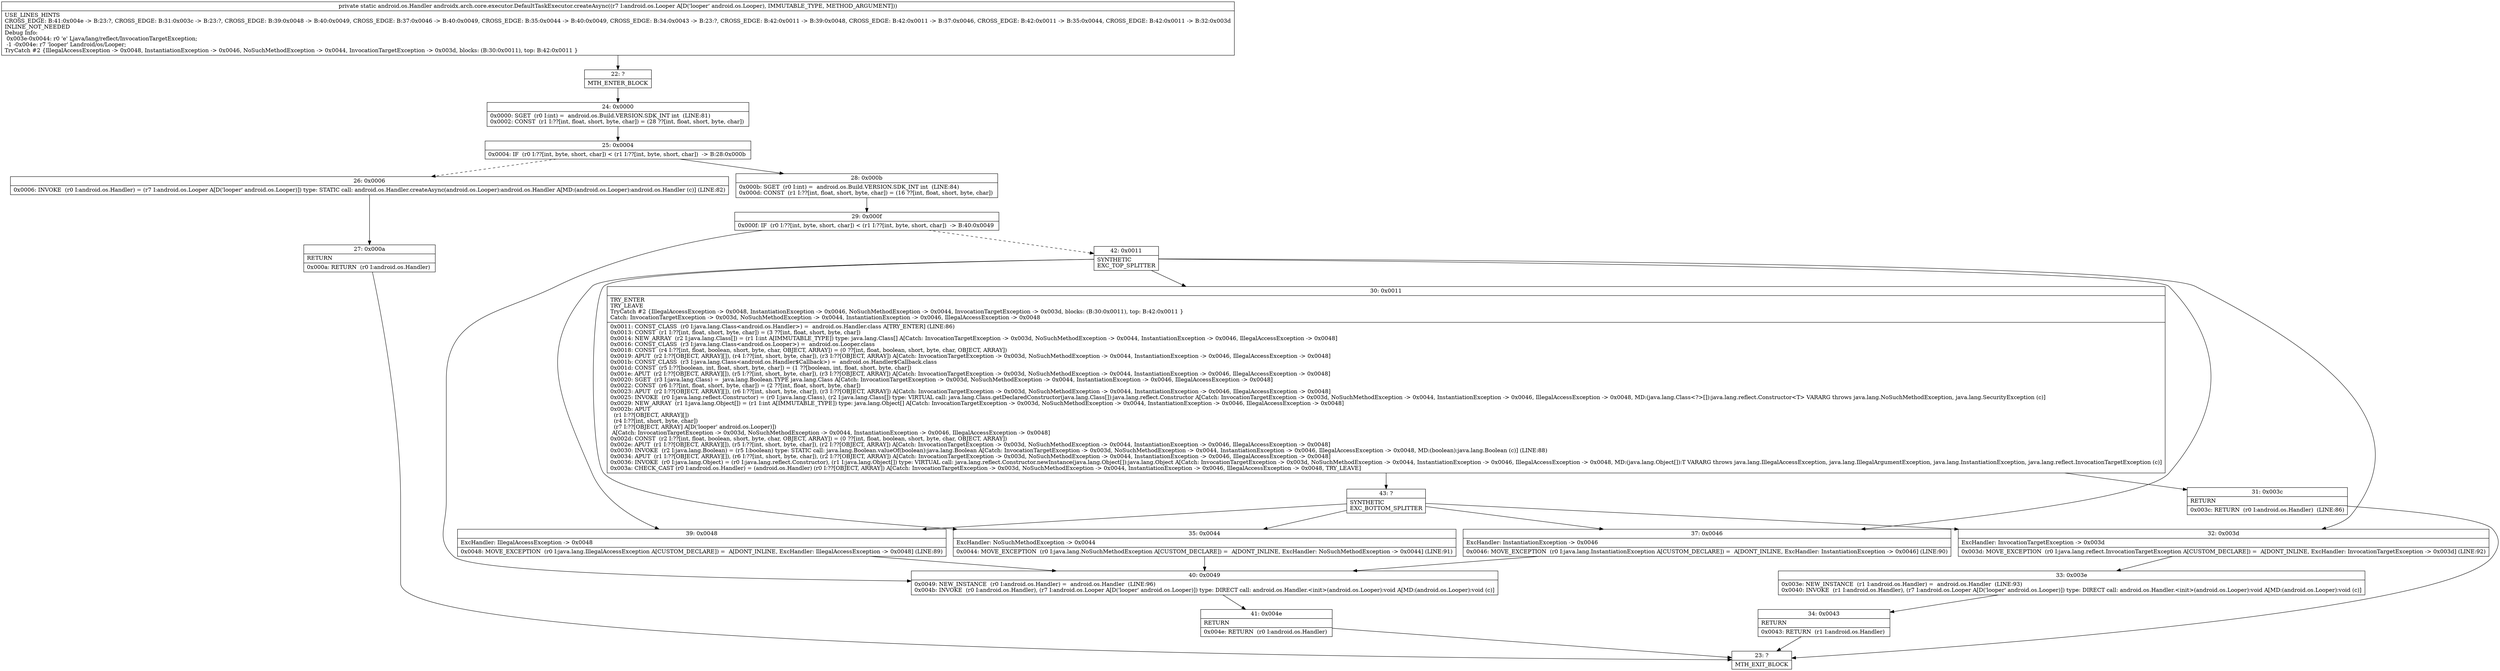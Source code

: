 digraph "CFG forandroidx.arch.core.executor.DefaultTaskExecutor.createAsync(Landroid\/os\/Looper;)Landroid\/os\/Handler;" {
Node_22 [shape=record,label="{22\:\ ?|MTH_ENTER_BLOCK\l}"];
Node_24 [shape=record,label="{24\:\ 0x0000|0x0000: SGET  (r0 I:int) =  android.os.Build.VERSION.SDK_INT int  (LINE:81)\l0x0002: CONST  (r1 I:??[int, float, short, byte, char]) = (28 ??[int, float, short, byte, char]) \l}"];
Node_25 [shape=record,label="{25\:\ 0x0004|0x0004: IF  (r0 I:??[int, byte, short, char]) \< (r1 I:??[int, byte, short, char])  \-\> B:28:0x000b \l}"];
Node_26 [shape=record,label="{26\:\ 0x0006|0x0006: INVOKE  (r0 I:android.os.Handler) = (r7 I:android.os.Looper A[D('looper' android.os.Looper)]) type: STATIC call: android.os.Handler.createAsync(android.os.Looper):android.os.Handler A[MD:(android.os.Looper):android.os.Handler (c)] (LINE:82)\l}"];
Node_27 [shape=record,label="{27\:\ 0x000a|RETURN\l|0x000a: RETURN  (r0 I:android.os.Handler) \l}"];
Node_23 [shape=record,label="{23\:\ ?|MTH_EXIT_BLOCK\l}"];
Node_28 [shape=record,label="{28\:\ 0x000b|0x000b: SGET  (r0 I:int) =  android.os.Build.VERSION.SDK_INT int  (LINE:84)\l0x000d: CONST  (r1 I:??[int, float, short, byte, char]) = (16 ??[int, float, short, byte, char]) \l}"];
Node_29 [shape=record,label="{29\:\ 0x000f|0x000f: IF  (r0 I:??[int, byte, short, char]) \< (r1 I:??[int, byte, short, char])  \-\> B:40:0x0049 \l}"];
Node_40 [shape=record,label="{40\:\ 0x0049|0x0049: NEW_INSTANCE  (r0 I:android.os.Handler) =  android.os.Handler  (LINE:96)\l0x004b: INVOKE  (r0 I:android.os.Handler), (r7 I:android.os.Looper A[D('looper' android.os.Looper)]) type: DIRECT call: android.os.Handler.\<init\>(android.os.Looper):void A[MD:(android.os.Looper):void (c)]\l}"];
Node_41 [shape=record,label="{41\:\ 0x004e|RETURN\l|0x004e: RETURN  (r0 I:android.os.Handler) \l}"];
Node_42 [shape=record,label="{42\:\ 0x0011|SYNTHETIC\lEXC_TOP_SPLITTER\l}"];
Node_30 [shape=record,label="{30\:\ 0x0011|TRY_ENTER\lTRY_LEAVE\lTryCatch #2 \{IllegalAccessException \-\> 0x0048, InstantiationException \-\> 0x0046, NoSuchMethodException \-\> 0x0044, InvocationTargetException \-\> 0x003d, blocks: (B:30:0x0011), top: B:42:0x0011 \}\lCatch: InvocationTargetException \-\> 0x003d, NoSuchMethodException \-\> 0x0044, InstantiationException \-\> 0x0046, IllegalAccessException \-\> 0x0048\l|0x0011: CONST_CLASS  (r0 I:java.lang.Class\<android.os.Handler\>) =  android.os.Handler.class A[TRY_ENTER] (LINE:86)\l0x0013: CONST  (r1 I:??[int, float, short, byte, char]) = (3 ??[int, float, short, byte, char]) \l0x0014: NEW_ARRAY  (r2 I:java.lang.Class[]) = (r1 I:int A[IMMUTABLE_TYPE]) type: java.lang.Class[] A[Catch: InvocationTargetException \-\> 0x003d, NoSuchMethodException \-\> 0x0044, InstantiationException \-\> 0x0046, IllegalAccessException \-\> 0x0048]\l0x0016: CONST_CLASS  (r3 I:java.lang.Class\<android.os.Looper\>) =  android.os.Looper.class \l0x0018: CONST  (r4 I:??[int, float, boolean, short, byte, char, OBJECT, ARRAY]) = (0 ??[int, float, boolean, short, byte, char, OBJECT, ARRAY]) \l0x0019: APUT  (r2 I:??[OBJECT, ARRAY][]), (r4 I:??[int, short, byte, char]), (r3 I:??[OBJECT, ARRAY]) A[Catch: InvocationTargetException \-\> 0x003d, NoSuchMethodException \-\> 0x0044, InstantiationException \-\> 0x0046, IllegalAccessException \-\> 0x0048]\l0x001b: CONST_CLASS  (r3 I:java.lang.Class\<android.os.Handler$Callback\>) =  android.os.Handler$Callback.class \l0x001d: CONST  (r5 I:??[boolean, int, float, short, byte, char]) = (1 ??[boolean, int, float, short, byte, char]) \l0x001e: APUT  (r2 I:??[OBJECT, ARRAY][]), (r5 I:??[int, short, byte, char]), (r3 I:??[OBJECT, ARRAY]) A[Catch: InvocationTargetException \-\> 0x003d, NoSuchMethodException \-\> 0x0044, InstantiationException \-\> 0x0046, IllegalAccessException \-\> 0x0048]\l0x0020: SGET  (r3 I:java.lang.Class) =  java.lang.Boolean.TYPE java.lang.Class A[Catch: InvocationTargetException \-\> 0x003d, NoSuchMethodException \-\> 0x0044, InstantiationException \-\> 0x0046, IllegalAccessException \-\> 0x0048]\l0x0022: CONST  (r6 I:??[int, float, short, byte, char]) = (2 ??[int, float, short, byte, char]) \l0x0023: APUT  (r2 I:??[OBJECT, ARRAY][]), (r6 I:??[int, short, byte, char]), (r3 I:??[OBJECT, ARRAY]) A[Catch: InvocationTargetException \-\> 0x003d, NoSuchMethodException \-\> 0x0044, InstantiationException \-\> 0x0046, IllegalAccessException \-\> 0x0048]\l0x0025: INVOKE  (r0 I:java.lang.reflect.Constructor) = (r0 I:java.lang.Class), (r2 I:java.lang.Class[]) type: VIRTUAL call: java.lang.Class.getDeclaredConstructor(java.lang.Class[]):java.lang.reflect.Constructor A[Catch: InvocationTargetException \-\> 0x003d, NoSuchMethodException \-\> 0x0044, InstantiationException \-\> 0x0046, IllegalAccessException \-\> 0x0048, MD:(java.lang.Class\<?\>[]):java.lang.reflect.Constructor\<T\> VARARG throws java.lang.NoSuchMethodException, java.lang.SecurityException (c)]\l0x0029: NEW_ARRAY  (r1 I:java.lang.Object[]) = (r1 I:int A[IMMUTABLE_TYPE]) type: java.lang.Object[] A[Catch: InvocationTargetException \-\> 0x003d, NoSuchMethodException \-\> 0x0044, InstantiationException \-\> 0x0046, IllegalAccessException \-\> 0x0048]\l0x002b: APUT  \l  (r1 I:??[OBJECT, ARRAY][])\l  (r4 I:??[int, short, byte, char])\l  (r7 I:??[OBJECT, ARRAY] A[D('looper' android.os.Looper)])\l A[Catch: InvocationTargetException \-\> 0x003d, NoSuchMethodException \-\> 0x0044, InstantiationException \-\> 0x0046, IllegalAccessException \-\> 0x0048]\l0x002d: CONST  (r2 I:??[int, float, boolean, short, byte, char, OBJECT, ARRAY]) = (0 ??[int, float, boolean, short, byte, char, OBJECT, ARRAY]) \l0x002e: APUT  (r1 I:??[OBJECT, ARRAY][]), (r5 I:??[int, short, byte, char]), (r2 I:??[OBJECT, ARRAY]) A[Catch: InvocationTargetException \-\> 0x003d, NoSuchMethodException \-\> 0x0044, InstantiationException \-\> 0x0046, IllegalAccessException \-\> 0x0048]\l0x0030: INVOKE  (r2 I:java.lang.Boolean) = (r5 I:boolean) type: STATIC call: java.lang.Boolean.valueOf(boolean):java.lang.Boolean A[Catch: InvocationTargetException \-\> 0x003d, NoSuchMethodException \-\> 0x0044, InstantiationException \-\> 0x0046, IllegalAccessException \-\> 0x0048, MD:(boolean):java.lang.Boolean (c)] (LINE:88)\l0x0034: APUT  (r1 I:??[OBJECT, ARRAY][]), (r6 I:??[int, short, byte, char]), (r2 I:??[OBJECT, ARRAY]) A[Catch: InvocationTargetException \-\> 0x003d, NoSuchMethodException \-\> 0x0044, InstantiationException \-\> 0x0046, IllegalAccessException \-\> 0x0048]\l0x0036: INVOKE  (r0 I:java.lang.Object) = (r0 I:java.lang.reflect.Constructor), (r1 I:java.lang.Object[]) type: VIRTUAL call: java.lang.reflect.Constructor.newInstance(java.lang.Object[]):java.lang.Object A[Catch: InvocationTargetException \-\> 0x003d, NoSuchMethodException \-\> 0x0044, InstantiationException \-\> 0x0046, IllegalAccessException \-\> 0x0048, MD:(java.lang.Object[]):T VARARG throws java.lang.IllegalAccessException, java.lang.IllegalArgumentException, java.lang.InstantiationException, java.lang.reflect.InvocationTargetException (c)]\l0x003a: CHECK_CAST (r0 I:android.os.Handler) = (android.os.Handler) (r0 I:??[OBJECT, ARRAY]) A[Catch: InvocationTargetException \-\> 0x003d, NoSuchMethodException \-\> 0x0044, InstantiationException \-\> 0x0046, IllegalAccessException \-\> 0x0048, TRY_LEAVE]\l}"];
Node_31 [shape=record,label="{31\:\ 0x003c|RETURN\l|0x003c: RETURN  (r0 I:android.os.Handler)  (LINE:86)\l}"];
Node_43 [shape=record,label="{43\:\ ?|SYNTHETIC\lEXC_BOTTOM_SPLITTER\l}"];
Node_39 [shape=record,label="{39\:\ 0x0048|ExcHandler: IllegalAccessException \-\> 0x0048\l|0x0048: MOVE_EXCEPTION  (r0 I:java.lang.IllegalAccessException A[CUSTOM_DECLARE]) =  A[DONT_INLINE, ExcHandler: IllegalAccessException \-\> 0x0048] (LINE:89)\l}"];
Node_37 [shape=record,label="{37\:\ 0x0046|ExcHandler: InstantiationException \-\> 0x0046\l|0x0046: MOVE_EXCEPTION  (r0 I:java.lang.InstantiationException A[CUSTOM_DECLARE]) =  A[DONT_INLINE, ExcHandler: InstantiationException \-\> 0x0046] (LINE:90)\l}"];
Node_35 [shape=record,label="{35\:\ 0x0044|ExcHandler: NoSuchMethodException \-\> 0x0044\l|0x0044: MOVE_EXCEPTION  (r0 I:java.lang.NoSuchMethodException A[CUSTOM_DECLARE]) =  A[DONT_INLINE, ExcHandler: NoSuchMethodException \-\> 0x0044] (LINE:91)\l}"];
Node_32 [shape=record,label="{32\:\ 0x003d|ExcHandler: InvocationTargetException \-\> 0x003d\l|0x003d: MOVE_EXCEPTION  (r0 I:java.lang.reflect.InvocationTargetException A[CUSTOM_DECLARE]) =  A[DONT_INLINE, ExcHandler: InvocationTargetException \-\> 0x003d] (LINE:92)\l}"];
Node_33 [shape=record,label="{33\:\ 0x003e|0x003e: NEW_INSTANCE  (r1 I:android.os.Handler) =  android.os.Handler  (LINE:93)\l0x0040: INVOKE  (r1 I:android.os.Handler), (r7 I:android.os.Looper A[D('looper' android.os.Looper)]) type: DIRECT call: android.os.Handler.\<init\>(android.os.Looper):void A[MD:(android.os.Looper):void (c)]\l}"];
Node_34 [shape=record,label="{34\:\ 0x0043|RETURN\l|0x0043: RETURN  (r1 I:android.os.Handler) \l}"];
MethodNode[shape=record,label="{private static android.os.Handler androidx.arch.core.executor.DefaultTaskExecutor.createAsync((r7 I:android.os.Looper A[D('looper' android.os.Looper), IMMUTABLE_TYPE, METHOD_ARGUMENT]))  | USE_LINES_HINTS\lCROSS_EDGE: B:41:0x004e \-\> B:23:?, CROSS_EDGE: B:31:0x003c \-\> B:23:?, CROSS_EDGE: B:39:0x0048 \-\> B:40:0x0049, CROSS_EDGE: B:37:0x0046 \-\> B:40:0x0049, CROSS_EDGE: B:35:0x0044 \-\> B:40:0x0049, CROSS_EDGE: B:34:0x0043 \-\> B:23:?, CROSS_EDGE: B:42:0x0011 \-\> B:39:0x0048, CROSS_EDGE: B:42:0x0011 \-\> B:37:0x0046, CROSS_EDGE: B:42:0x0011 \-\> B:35:0x0044, CROSS_EDGE: B:42:0x0011 \-\> B:32:0x003d\lINLINE_NOT_NEEDED\lDebug Info:\l  0x003e\-0x0044: r0 'e' Ljava\/lang\/reflect\/InvocationTargetException;\l  \-1 \-0x004e: r7 'looper' Landroid\/os\/Looper;\lTryCatch #2 \{IllegalAccessException \-\> 0x0048, InstantiationException \-\> 0x0046, NoSuchMethodException \-\> 0x0044, InvocationTargetException \-\> 0x003d, blocks: (B:30:0x0011), top: B:42:0x0011 \}\l}"];
MethodNode -> Node_22;Node_22 -> Node_24;
Node_24 -> Node_25;
Node_25 -> Node_26[style=dashed];
Node_25 -> Node_28;
Node_26 -> Node_27;
Node_27 -> Node_23;
Node_28 -> Node_29;
Node_29 -> Node_40;
Node_29 -> Node_42[style=dashed];
Node_40 -> Node_41;
Node_41 -> Node_23;
Node_42 -> Node_30;
Node_42 -> Node_39;
Node_42 -> Node_37;
Node_42 -> Node_35;
Node_42 -> Node_32;
Node_30 -> Node_31;
Node_30 -> Node_43;
Node_31 -> Node_23;
Node_43 -> Node_39;
Node_43 -> Node_37;
Node_43 -> Node_35;
Node_43 -> Node_32;
Node_39 -> Node_40;
Node_37 -> Node_40;
Node_35 -> Node_40;
Node_32 -> Node_33;
Node_33 -> Node_34;
Node_34 -> Node_23;
}

